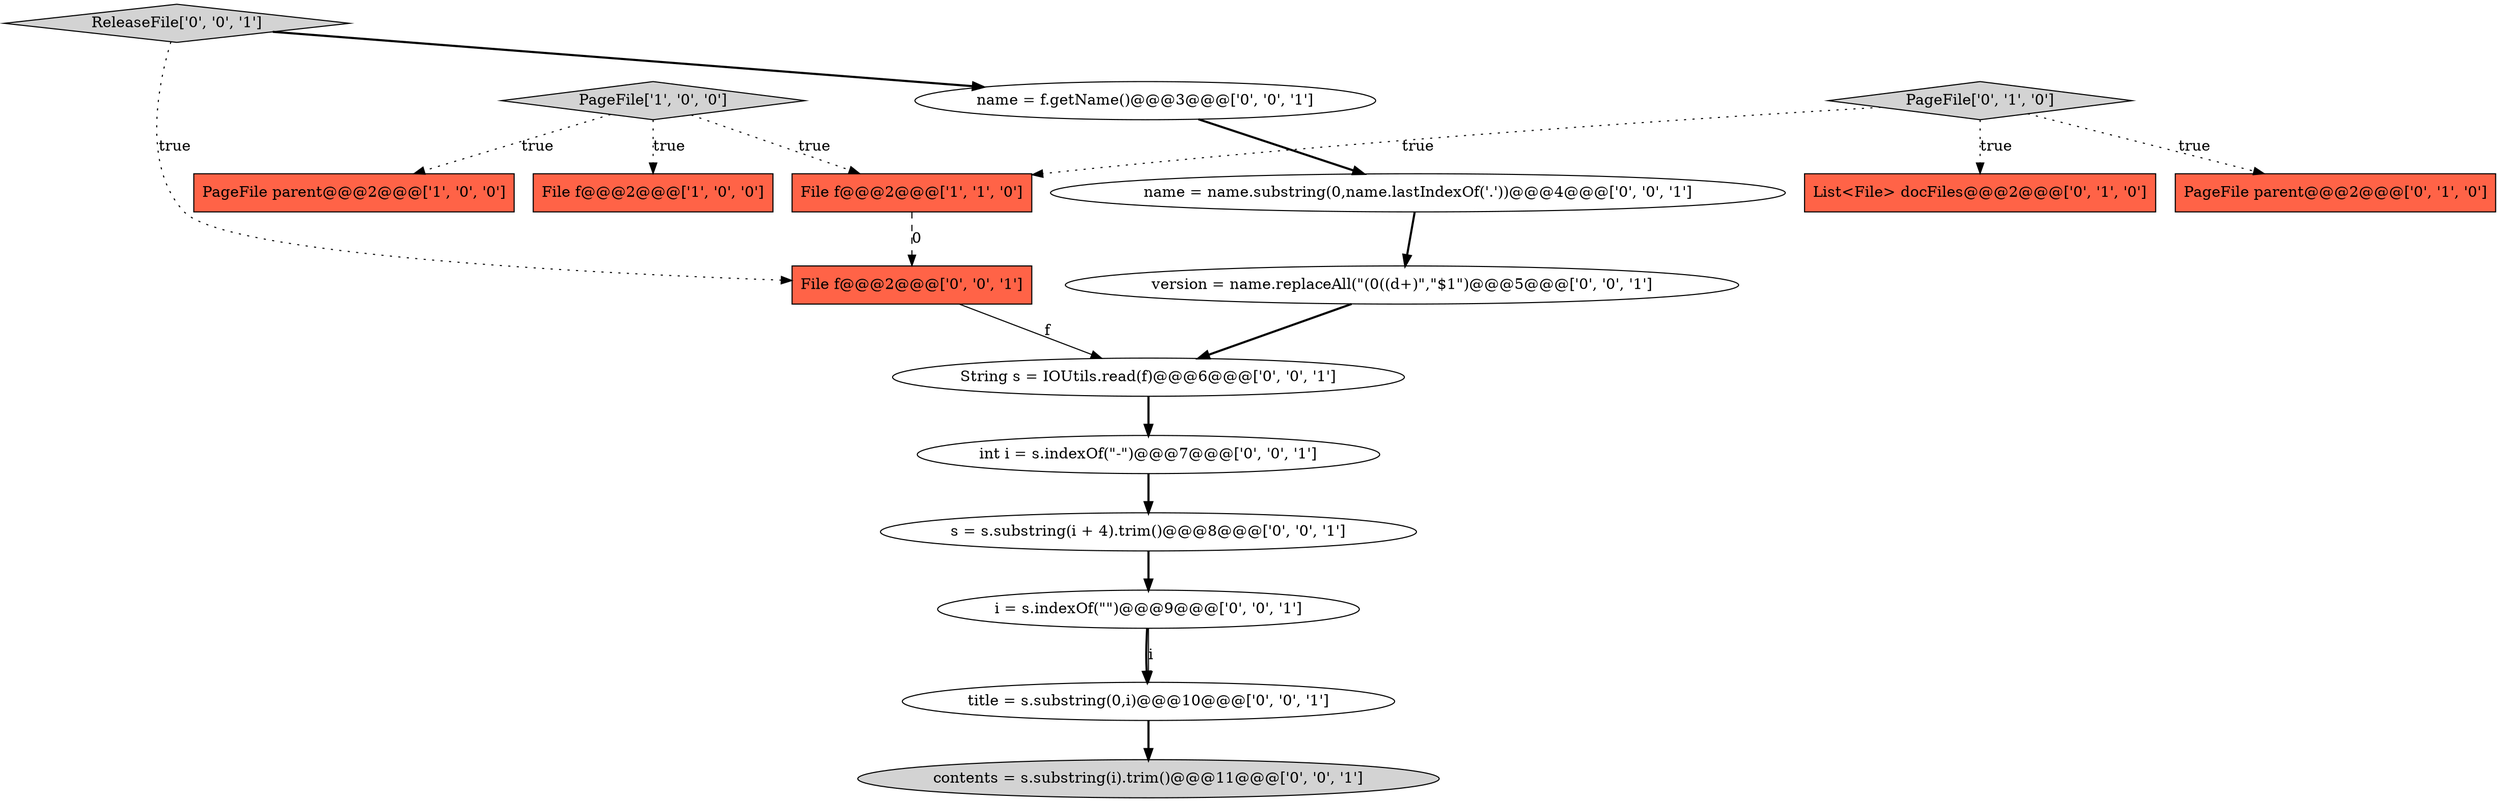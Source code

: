 digraph {
14 [style = filled, label = "i = s.indexOf(\"\")@@@9@@@['0', '0', '1']", fillcolor = white, shape = ellipse image = "AAA0AAABBB3BBB"];
13 [style = filled, label = "s = s.substring(i + 4).trim()@@@8@@@['0', '0', '1']", fillcolor = white, shape = ellipse image = "AAA0AAABBB3BBB"];
2 [style = filled, label = "PageFile parent@@@2@@@['1', '0', '0']", fillcolor = tomato, shape = box image = "AAA0AAABBB1BBB"];
17 [style = filled, label = "title = s.substring(0,i)@@@10@@@['0', '0', '1']", fillcolor = white, shape = ellipse image = "AAA0AAABBB3BBB"];
4 [style = filled, label = "List<File> docFiles@@@2@@@['0', '1', '0']", fillcolor = tomato, shape = box image = "AAA0AAABBB2BBB"];
8 [style = filled, label = "int i = s.indexOf(\"-\")@@@7@@@['0', '0', '1']", fillcolor = white, shape = ellipse image = "AAA0AAABBB3BBB"];
11 [style = filled, label = "name = f.getName()@@@3@@@['0', '0', '1']", fillcolor = white, shape = ellipse image = "AAA0AAABBB3BBB"];
1 [style = filled, label = "PageFile['1', '0', '0']", fillcolor = lightgray, shape = diamond image = "AAA0AAABBB1BBB"];
0 [style = filled, label = "File f@@@2@@@['1', '0', '0']", fillcolor = tomato, shape = box image = "AAA0AAABBB1BBB"];
6 [style = filled, label = "PageFile parent@@@2@@@['0', '1', '0']", fillcolor = tomato, shape = box image = "AAA0AAABBB2BBB"];
7 [style = filled, label = "String s = IOUtils.read(f)@@@6@@@['0', '0', '1']", fillcolor = white, shape = ellipse image = "AAA0AAABBB3BBB"];
3 [style = filled, label = "File f@@@2@@@['1', '1', '0']", fillcolor = tomato, shape = box image = "AAA0AAABBB1BBB"];
12 [style = filled, label = "File f@@@2@@@['0', '0', '1']", fillcolor = tomato, shape = box image = "AAA0AAABBB3BBB"];
9 [style = filled, label = "name = name.substring(0,name.lastIndexOf('.'))@@@4@@@['0', '0', '1']", fillcolor = white, shape = ellipse image = "AAA0AAABBB3BBB"];
15 [style = filled, label = "ReleaseFile['0', '0', '1']", fillcolor = lightgray, shape = diamond image = "AAA0AAABBB3BBB"];
16 [style = filled, label = "contents = s.substring(i).trim()@@@11@@@['0', '0', '1']", fillcolor = lightgray, shape = ellipse image = "AAA0AAABBB3BBB"];
5 [style = filled, label = "PageFile['0', '1', '0']", fillcolor = lightgray, shape = diamond image = "AAA0AAABBB2BBB"];
10 [style = filled, label = "version = name.replaceAll(\"(0((\d+)\",\"$1\")@@@5@@@['0', '0', '1']", fillcolor = white, shape = ellipse image = "AAA0AAABBB3BBB"];
15->12 [style = dotted, label="true"];
5->6 [style = dotted, label="true"];
17->16 [style = bold, label=""];
14->17 [style = bold, label=""];
1->0 [style = dotted, label="true"];
3->12 [style = dashed, label="0"];
9->10 [style = bold, label=""];
5->3 [style = dotted, label="true"];
1->2 [style = dotted, label="true"];
15->11 [style = bold, label=""];
14->17 [style = solid, label="i"];
11->9 [style = bold, label=""];
7->8 [style = bold, label=""];
12->7 [style = solid, label="f"];
10->7 [style = bold, label=""];
13->14 [style = bold, label=""];
5->4 [style = dotted, label="true"];
8->13 [style = bold, label=""];
1->3 [style = dotted, label="true"];
}
